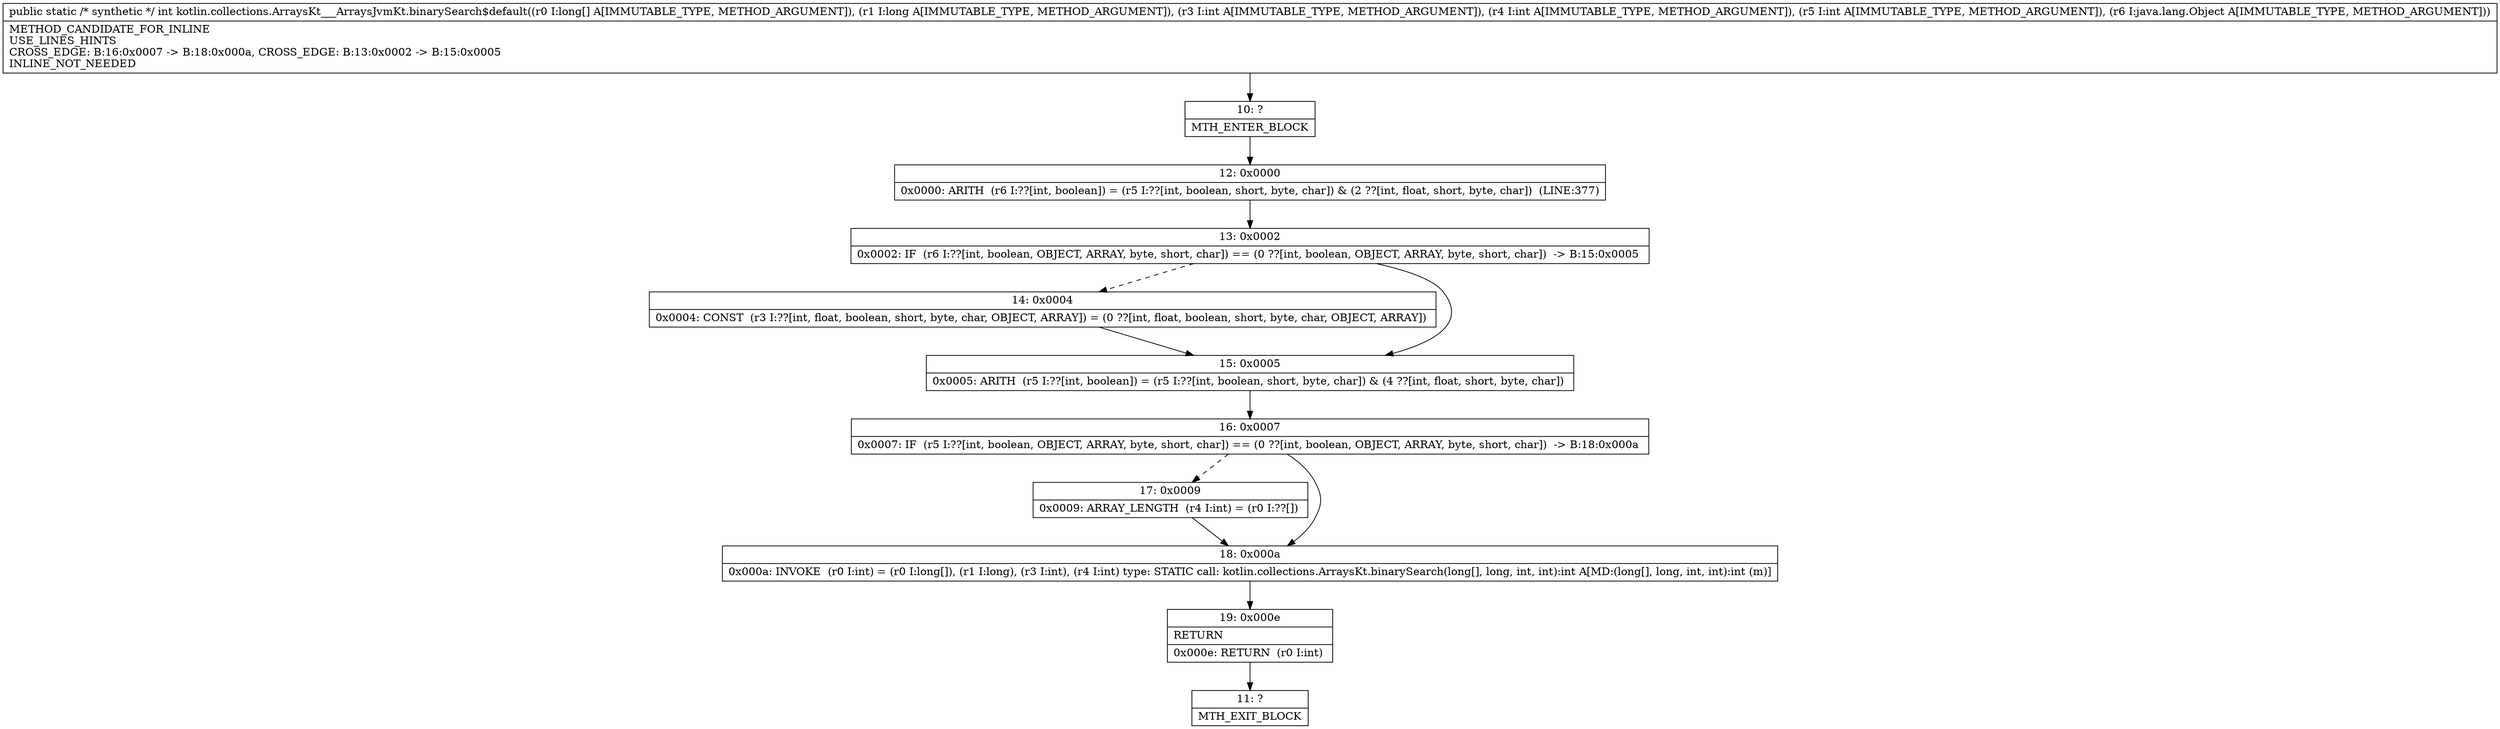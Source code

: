 digraph "CFG forkotlin.collections.ArraysKt___ArraysJvmKt.binarySearch$default([JJIIILjava\/lang\/Object;)I" {
Node_10 [shape=record,label="{10\:\ ?|MTH_ENTER_BLOCK\l}"];
Node_12 [shape=record,label="{12\:\ 0x0000|0x0000: ARITH  (r6 I:??[int, boolean]) = (r5 I:??[int, boolean, short, byte, char]) & (2 ??[int, float, short, byte, char])  (LINE:377)\l}"];
Node_13 [shape=record,label="{13\:\ 0x0002|0x0002: IF  (r6 I:??[int, boolean, OBJECT, ARRAY, byte, short, char]) == (0 ??[int, boolean, OBJECT, ARRAY, byte, short, char])  \-\> B:15:0x0005 \l}"];
Node_14 [shape=record,label="{14\:\ 0x0004|0x0004: CONST  (r3 I:??[int, float, boolean, short, byte, char, OBJECT, ARRAY]) = (0 ??[int, float, boolean, short, byte, char, OBJECT, ARRAY]) \l}"];
Node_15 [shape=record,label="{15\:\ 0x0005|0x0005: ARITH  (r5 I:??[int, boolean]) = (r5 I:??[int, boolean, short, byte, char]) & (4 ??[int, float, short, byte, char]) \l}"];
Node_16 [shape=record,label="{16\:\ 0x0007|0x0007: IF  (r5 I:??[int, boolean, OBJECT, ARRAY, byte, short, char]) == (0 ??[int, boolean, OBJECT, ARRAY, byte, short, char])  \-\> B:18:0x000a \l}"];
Node_17 [shape=record,label="{17\:\ 0x0009|0x0009: ARRAY_LENGTH  (r4 I:int) = (r0 I:??[]) \l}"];
Node_18 [shape=record,label="{18\:\ 0x000a|0x000a: INVOKE  (r0 I:int) = (r0 I:long[]), (r1 I:long), (r3 I:int), (r4 I:int) type: STATIC call: kotlin.collections.ArraysKt.binarySearch(long[], long, int, int):int A[MD:(long[], long, int, int):int (m)]\l}"];
Node_19 [shape=record,label="{19\:\ 0x000e|RETURN\l|0x000e: RETURN  (r0 I:int) \l}"];
Node_11 [shape=record,label="{11\:\ ?|MTH_EXIT_BLOCK\l}"];
MethodNode[shape=record,label="{public static \/* synthetic *\/ int kotlin.collections.ArraysKt___ArraysJvmKt.binarySearch$default((r0 I:long[] A[IMMUTABLE_TYPE, METHOD_ARGUMENT]), (r1 I:long A[IMMUTABLE_TYPE, METHOD_ARGUMENT]), (r3 I:int A[IMMUTABLE_TYPE, METHOD_ARGUMENT]), (r4 I:int A[IMMUTABLE_TYPE, METHOD_ARGUMENT]), (r5 I:int A[IMMUTABLE_TYPE, METHOD_ARGUMENT]), (r6 I:java.lang.Object A[IMMUTABLE_TYPE, METHOD_ARGUMENT]))  | METHOD_CANDIDATE_FOR_INLINE\lUSE_LINES_HINTS\lCROSS_EDGE: B:16:0x0007 \-\> B:18:0x000a, CROSS_EDGE: B:13:0x0002 \-\> B:15:0x0005\lINLINE_NOT_NEEDED\l}"];
MethodNode -> Node_10;Node_10 -> Node_12;
Node_12 -> Node_13;
Node_13 -> Node_14[style=dashed];
Node_13 -> Node_15;
Node_14 -> Node_15;
Node_15 -> Node_16;
Node_16 -> Node_17[style=dashed];
Node_16 -> Node_18;
Node_17 -> Node_18;
Node_18 -> Node_19;
Node_19 -> Node_11;
}

